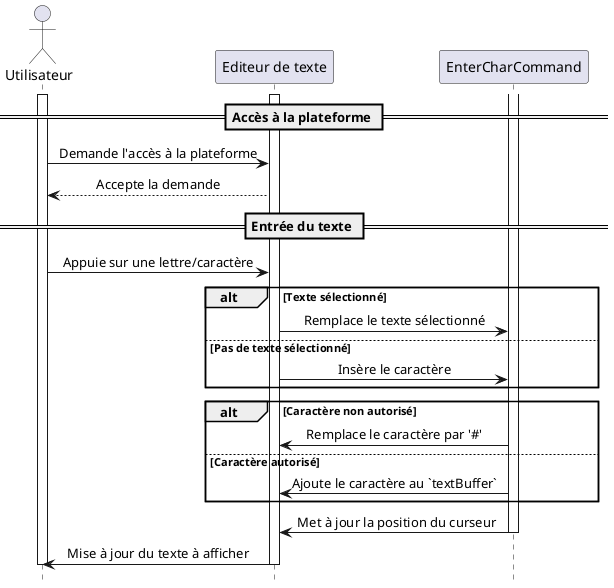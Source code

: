 @startuml
hide footbox
skinparam sequenceMessageAlign center

actor Utilisateur
participant "Editeur de texte"
participant "EnterCharCommand"

activate Utilisateur
activate "Editeur de texte"

== Accès à la plateforme ==

Utilisateur -> "Editeur de texte": Demande l'accès à la plateforme
Utilisateur <-- "Editeur de texte": Accepte la demande

== Entrée du texte ==

Utilisateur -> "Editeur de texte": Appuie sur une lettre/caractère

alt Texte sélectionné
  "Editeur de texte" -> "EnterCharCommand": Remplace le texte sélectionné
else Pas de texte sélectionné
  "Editeur de texte" -> "EnterCharCommand": Insère le caractère
end

activate "EnterCharCommand"

alt Caractère non autorisé
  "EnterCharCommand" -> "Editeur de texte": Remplace le caractère par '#'
else Caractère autorisé
  "EnterCharCommand" -> "Editeur de texte": Ajoute le caractère au `textBuffer`
end

"EnterCharCommand" -> "Editeur de texte": Met à jour la position du curseur
deactivate "EnterCharCommand"

"Editeur de texte" -> Utilisateur: Mise à jour du texte à afficher

deactivate Utilisateur
deactivate "Editeur de texte"
@enduml